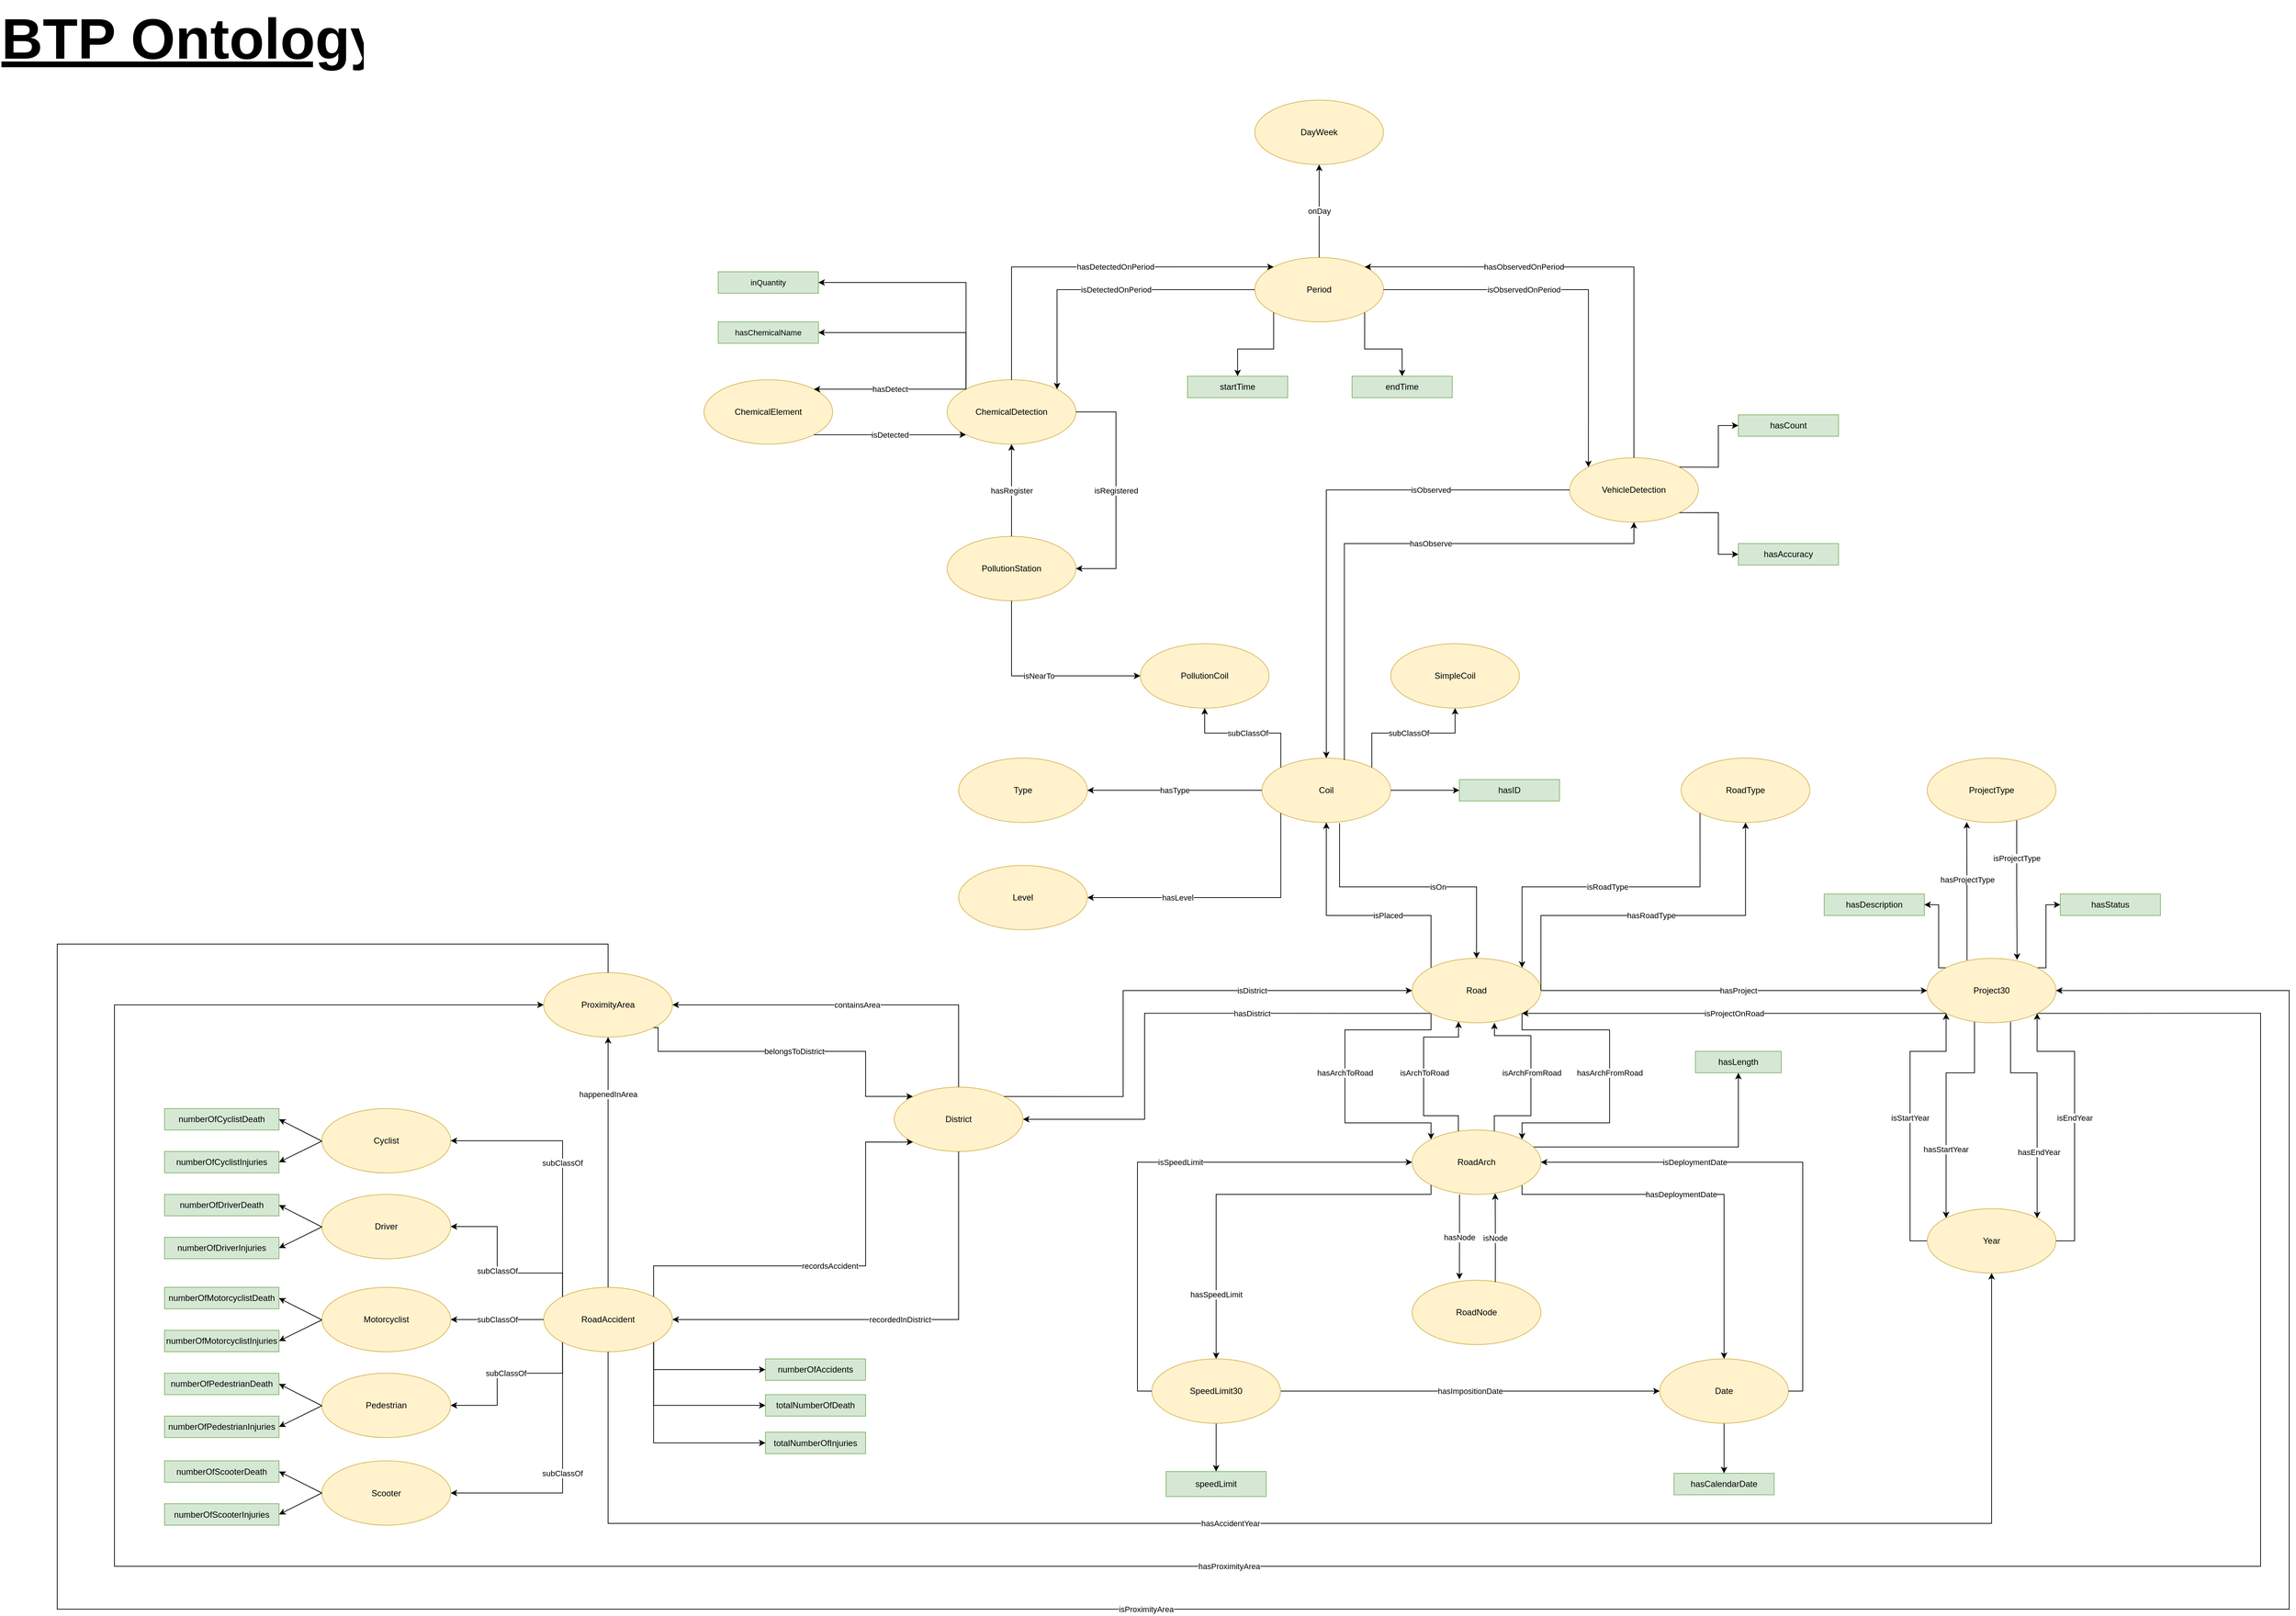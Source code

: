 <mxfile version="25.0.2">
  <diagram id="C5RBs43oDa-KdzZeNtuy" name="Page-1">
    <mxGraphModel dx="4072" dy="2605" grid="1" gridSize="10" guides="1" tooltips="1" connect="1" arrows="1" fold="1" page="1" pageScale="1" pageWidth="827" pageHeight="1169" math="0" shadow="0">
      <root>
        <mxCell id="WIyWlLk6GJQsqaUBKTNV-0" />
        <mxCell id="WIyWlLk6GJQsqaUBKTNV-1" parent="WIyWlLk6GJQsqaUBKTNV-0" />
        <mxCell id="YD-9-609h7HuIPEXH6Xw-1" value="hasDistrict" style="edgeStyle=orthogonalEdgeStyle;rounded=0;orthogonalLoop=1;jettySize=auto;html=1;entryX=1;entryY=0.5;entryDx=0;entryDy=0;exitX=0;exitY=1;exitDx=0;exitDy=0;" parent="WIyWlLk6GJQsqaUBKTNV-1" source="QVhbbQfxDJ9Yx0kp6-2R-0" target="YD-9-609h7HuIPEXH6Xw-0" edge="1">
          <mxGeometry x="-0.303" relative="1" as="geometry">
            <Array as="points">
              <mxPoint y="297" />
              <mxPoint y="445" />
            </Array>
            <mxPoint as="offset" />
          </mxGeometry>
        </mxCell>
        <mxCell id="42lQZNa5xMC4ZWkXNp76-3" value="hasProject" style="edgeStyle=orthogonalEdgeStyle;rounded=0;orthogonalLoop=1;jettySize=auto;html=1;entryX=0;entryY=0.5;entryDx=0;entryDy=0;" parent="WIyWlLk6GJQsqaUBKTNV-1" source="QVhbbQfxDJ9Yx0kp6-2R-0" target="YD-9-609h7HuIPEXH6Xw-2" edge="1">
          <mxGeometry x="0.022" relative="1" as="geometry">
            <Array as="points">
              <mxPoint x="1094" y="265" />
            </Array>
            <mxPoint as="offset" />
            <mxPoint x="1050" y="290" as="targetPoint" />
          </mxGeometry>
        </mxCell>
        <mxCell id="QVhbbQfxDJ9Yx0kp6-2R-0" value="Road" style="ellipse;whiteSpace=wrap;html=1;fillColor=#fff2cc;strokeColor=#d6b656;" parent="WIyWlLk6GJQsqaUBKTNV-1" vertex="1">
          <mxGeometry x="374" y="220" width="180" height="90" as="geometry" />
        </mxCell>
        <mxCell id="QVhbbQfxDJ9Yx0kp6-2R-4" value="hasNode" style="edgeStyle=orthogonalEdgeStyle;rounded=0;orthogonalLoop=1;jettySize=auto;html=1;exitX=0.368;exitY=1.001;exitDx=0;exitDy=0;exitPerimeter=0;entryX=0.367;entryY=-0.014;entryDx=0;entryDy=0;entryPerimeter=0;" parent="WIyWlLk6GJQsqaUBKTNV-1" source="QVhbbQfxDJ9Yx0kp6-2R-1" target="QVhbbQfxDJ9Yx0kp6-2R-2" edge="1">
          <mxGeometry relative="1" as="geometry" />
        </mxCell>
        <mxCell id="YD-9-609h7HuIPEXH6Xw-4" value="hasRoadType" style="edgeStyle=orthogonalEdgeStyle;rounded=0;orthogonalLoop=1;jettySize=auto;html=1;entryX=0.5;entryY=1;entryDx=0;entryDy=0;exitX=1;exitY=0.5;exitDx=0;exitDy=0;" parent="WIyWlLk6GJQsqaUBKTNV-1" source="QVhbbQfxDJ9Yx0kp6-2R-0" target="YD-9-609h7HuIPEXH6Xw-3" edge="1">
          <mxGeometry x="-0.006" relative="1" as="geometry">
            <mxPoint as="offset" />
            <mxPoint x="380" y="288" as="sourcePoint" />
            <Array as="points">
              <mxPoint x="554" y="160" />
              <mxPoint x="840" y="160" />
            </Array>
          </mxGeometry>
        </mxCell>
        <mxCell id="YD-9-609h7HuIPEXH6Xw-35" value="hasArchToRoad" style="edgeStyle=orthogonalEdgeStyle;rounded=0;orthogonalLoop=1;jettySize=auto;html=1;entryX=0;entryY=0;entryDx=0;entryDy=0;exitX=0;exitY=1;exitDx=0;exitDy=0;" parent="WIyWlLk6GJQsqaUBKTNV-1" source="QVhbbQfxDJ9Yx0kp6-2R-0" target="QVhbbQfxDJ9Yx0kp6-2R-1" edge="1">
          <mxGeometry x="-0.024" relative="1" as="geometry">
            <Array as="points">
              <mxPoint x="400" y="320" />
              <mxPoint x="280" y="320" />
              <mxPoint x="280" y="450" />
              <mxPoint x="400" y="450" />
            </Array>
            <mxPoint as="offset" />
            <mxPoint x="340" y="390" as="sourcePoint" />
          </mxGeometry>
        </mxCell>
        <mxCell id="YD-9-609h7HuIPEXH6Xw-36" value="hasArchFromRoad" style="edgeStyle=orthogonalEdgeStyle;rounded=0;orthogonalLoop=1;jettySize=auto;html=1;entryX=1;entryY=0;entryDx=0;entryDy=0;exitX=1;exitY=1;exitDx=0;exitDy=0;" parent="WIyWlLk6GJQsqaUBKTNV-1" source="QVhbbQfxDJ9Yx0kp6-2R-0" target="QVhbbQfxDJ9Yx0kp6-2R-1" edge="1">
          <mxGeometry x="-0.024" relative="1" as="geometry">
            <Array as="points">
              <mxPoint x="528" y="320" />
              <mxPoint x="650" y="320" />
              <mxPoint x="650" y="450" />
              <mxPoint x="528" y="450" />
            </Array>
            <mxPoint as="offset" />
            <mxPoint x="630" y="425" as="sourcePoint" />
          </mxGeometry>
        </mxCell>
        <mxCell id="8UH8jQIATSSK5zJPE66o-1" value="hasDeploymentDate" style="edgeStyle=orthogonalEdgeStyle;rounded=0;orthogonalLoop=1;jettySize=auto;html=1;exitX=1;exitY=1;exitDx=0;exitDy=0;entryX=0.5;entryY=0;entryDx=0;entryDy=0;" parent="WIyWlLk6GJQsqaUBKTNV-1" source="QVhbbQfxDJ9Yx0kp6-2R-1" target="YD-9-609h7HuIPEXH6Xw-22" edge="1">
          <mxGeometry x="-0.104" relative="1" as="geometry">
            <Array as="points">
              <mxPoint x="528" y="550" />
              <mxPoint x="810" y="550" />
            </Array>
            <mxPoint as="offset" />
          </mxGeometry>
        </mxCell>
        <mxCell id="QVhbbQfxDJ9Yx0kp6-2R-1" value="RoadArch" style="ellipse;whiteSpace=wrap;html=1;fillColor=#fff2cc;strokeColor=#d6b656;" parent="WIyWlLk6GJQsqaUBKTNV-1" vertex="1">
          <mxGeometry x="374" y="460" width="180" height="90" as="geometry" />
        </mxCell>
        <mxCell id="QVhbbQfxDJ9Yx0kp6-2R-2" value="RoadNode" style="ellipse;whiteSpace=wrap;html=1;fillColor=#fff2cc;strokeColor=#d6b656;" parent="WIyWlLk6GJQsqaUBKTNV-1" vertex="1">
          <mxGeometry x="374" y="670" width="180" height="90" as="geometry" />
        </mxCell>
        <mxCell id="QVhbbQfxDJ9Yx0kp6-2R-9" value="hasLength" style="whiteSpace=wrap;html=1;fillColor=#d5e8d4;strokeColor=#82b366;" parent="WIyWlLk6GJQsqaUBKTNV-1" vertex="1">
          <mxGeometry x="770" y="350" width="120" height="30" as="geometry" />
        </mxCell>
        <mxCell id="YD-9-609h7HuIPEXH6Xw-0" value="District" style="ellipse;whiteSpace=wrap;html=1;fillColor=#fff2cc;strokeColor=#d6b656;" parent="WIyWlLk6GJQsqaUBKTNV-1" vertex="1">
          <mxGeometry x="-350" y="400" width="180" height="90" as="geometry" />
        </mxCell>
        <mxCell id="YD-9-609h7HuIPEXH6Xw-11" value="" style="edgeStyle=orthogonalEdgeStyle;rounded=0;orthogonalLoop=1;jettySize=auto;html=1;exitX=0;exitY=0;exitDx=0;exitDy=0;entryX=1;entryY=0.5;entryDx=0;entryDy=0;" parent="WIyWlLk6GJQsqaUBKTNV-1" source="YD-9-609h7HuIPEXH6Xw-2" target="YD-9-609h7HuIPEXH6Xw-10" edge="1">
          <mxGeometry relative="1" as="geometry">
            <Array as="points">
              <mxPoint x="1110" y="233" />
              <mxPoint x="1110" y="145" />
            </Array>
          </mxGeometry>
        </mxCell>
        <mxCell id="YD-9-609h7HuIPEXH6Xw-18" value="hasProximityArea" style="edgeStyle=orthogonalEdgeStyle;rounded=0;orthogonalLoop=1;jettySize=auto;html=1;exitX=1;exitY=1;exitDx=0;exitDy=0;entryX=0;entryY=0.5;entryDx=0;entryDy=0;" parent="WIyWlLk6GJQsqaUBKTNV-1" source="YD-9-609h7HuIPEXH6Xw-2" target="dnGMem7ugePHwDDMQrrP-42" edge="1">
          <mxGeometry x="-0.076" relative="1" as="geometry">
            <mxPoint x="1334" y="320" as="targetPoint" />
            <Array as="points">
              <mxPoint x="1560" y="297" />
              <mxPoint x="1560" y="1070" />
              <mxPoint x="-1440" y="1070" />
              <mxPoint x="-1440" y="285" />
            </Array>
            <mxPoint as="offset" />
          </mxGeometry>
        </mxCell>
        <mxCell id="YD-9-609h7HuIPEXH6Xw-26" value="isStartYear" style="edgeStyle=orthogonalEdgeStyle;rounded=0;orthogonalLoop=1;jettySize=auto;html=1;exitX=0;exitY=0.5;exitDx=0;exitDy=0;entryX=0;entryY=1;entryDx=0;entryDy=0;" parent="WIyWlLk6GJQsqaUBKTNV-1" source="42lQZNa5xMC4ZWkXNp76-2" target="YD-9-609h7HuIPEXH6Xw-2" edge="1">
          <mxGeometry relative="1" as="geometry">
            <mxPoint as="offset" />
            <mxPoint x="1300" y="400" as="targetPoint" />
            <Array as="points">
              <mxPoint x="1070" y="615" />
              <mxPoint x="1070" y="350" />
              <mxPoint x="1120" y="350" />
            </Array>
          </mxGeometry>
        </mxCell>
        <mxCell id="8UH8jQIATSSK5zJPE66o-0" style="edgeStyle=orthogonalEdgeStyle;rounded=0;orthogonalLoop=1;jettySize=auto;html=1;exitX=1;exitY=0;exitDx=0;exitDy=0;entryX=0;entryY=0.5;entryDx=0;entryDy=0;" parent="WIyWlLk6GJQsqaUBKTNV-1" source="YD-9-609h7HuIPEXH6Xw-2" target="YD-9-609h7HuIPEXH6Xw-19" edge="1">
          <mxGeometry relative="1" as="geometry">
            <Array as="points">
              <mxPoint x="1260" y="233" />
              <mxPoint x="1260" y="145" />
            </Array>
          </mxGeometry>
        </mxCell>
        <mxCell id="YD-9-609h7HuIPEXH6Xw-2" value="Project30" style="ellipse;whiteSpace=wrap;html=1;fillColor=#fff2cc;strokeColor=#d6b656;" parent="WIyWlLk6GJQsqaUBKTNV-1" vertex="1">
          <mxGeometry x="1094" y="220" width="180" height="90" as="geometry" />
        </mxCell>
        <mxCell id="YD-9-609h7HuIPEXH6Xw-3" value="RoadType" style="ellipse;whiteSpace=wrap;html=1;fillColor=#fff2cc;strokeColor=#d6b656;" parent="WIyWlLk6GJQsqaUBKTNV-1" vertex="1">
          <mxGeometry x="750" y="-60" width="180" height="90" as="geometry" />
        </mxCell>
        <mxCell id="YD-9-609h7HuIPEXH6Xw-8" value="ProjectType" style="ellipse;whiteSpace=wrap;html=1;fillColor=#fff2cc;strokeColor=#d6b656;" parent="WIyWlLk6GJQsqaUBKTNV-1" vertex="1">
          <mxGeometry x="1094" y="-60" width="180" height="90" as="geometry" />
        </mxCell>
        <mxCell id="YD-9-609h7HuIPEXH6Xw-10" value="hasDescription" style="whiteSpace=wrap;html=1;fillColor=#d5e8d4;strokeColor=#82b366;" parent="WIyWlLk6GJQsqaUBKTNV-1" vertex="1">
          <mxGeometry x="950" y="130" width="140" height="30" as="geometry" />
        </mxCell>
        <mxCell id="YD-9-609h7HuIPEXH6Xw-19" value="hasStatus" style="whiteSpace=wrap;html=1;fillColor=#d5e8d4;strokeColor=#82b366;" parent="WIyWlLk6GJQsqaUBKTNV-1" vertex="1">
          <mxGeometry x="1280" y="130" width="140" height="30" as="geometry" />
        </mxCell>
        <mxCell id="42lQZNa5xMC4ZWkXNp76-1" style="edgeStyle=orthogonalEdgeStyle;rounded=0;orthogonalLoop=1;jettySize=auto;html=1;entryX=0.5;entryY=0;entryDx=0;entryDy=0;" parent="WIyWlLk6GJQsqaUBKTNV-1" source="YD-9-609h7HuIPEXH6Xw-22" target="42lQZNa5xMC4ZWkXNp76-0" edge="1">
          <mxGeometry relative="1" as="geometry" />
        </mxCell>
        <mxCell id="YD-9-609h7HuIPEXH6Xw-22" value="Date" style="ellipse;whiteSpace=wrap;html=1;fillColor=#fff2cc;strokeColor=#d6b656;" parent="WIyWlLk6GJQsqaUBKTNV-1" vertex="1">
          <mxGeometry x="720" y="780" width="180" height="90" as="geometry" />
        </mxCell>
        <mxCell id="YD-9-609h7HuIPEXH6Xw-24" value="hasStartYear" style="edgeStyle=orthogonalEdgeStyle;rounded=0;orthogonalLoop=1;jettySize=auto;html=1;exitX=0.367;exitY=0.986;exitDx=0;exitDy=0;entryX=0;entryY=0;entryDx=0;entryDy=0;exitPerimeter=0;" parent="WIyWlLk6GJQsqaUBKTNV-1" source="YD-9-609h7HuIPEXH6Xw-2" target="42lQZNa5xMC4ZWkXNp76-2" edge="1">
          <mxGeometry x="0.387" relative="1" as="geometry">
            <mxPoint as="offset" />
            <Array as="points">
              <mxPoint x="1160" y="380" />
              <mxPoint x="1120" y="380" />
            </Array>
          </mxGeometry>
        </mxCell>
        <mxCell id="YD-9-609h7HuIPEXH6Xw-43" value="hasImpositionDate" style="edgeStyle=orthogonalEdgeStyle;rounded=0;orthogonalLoop=1;jettySize=auto;html=1;" parent="WIyWlLk6GJQsqaUBKTNV-1" source="YD-9-609h7HuIPEXH6Xw-41" target="YD-9-609h7HuIPEXH6Xw-22" edge="1">
          <mxGeometry relative="1" as="geometry" />
        </mxCell>
        <mxCell id="YD-9-609h7HuIPEXH6Xw-45" value="" style="edgeStyle=orthogonalEdgeStyle;rounded=0;orthogonalLoop=1;jettySize=auto;html=1;" parent="WIyWlLk6GJQsqaUBKTNV-1" source="YD-9-609h7HuIPEXH6Xw-41" target="YD-9-609h7HuIPEXH6Xw-44" edge="1">
          <mxGeometry relative="1" as="geometry" />
        </mxCell>
        <mxCell id="YD-9-609h7HuIPEXH6Xw-41" value="SpeedLimit30" style="ellipse;whiteSpace=wrap;html=1;fillColor=#fff2cc;strokeColor=#d6b656;" parent="WIyWlLk6GJQsqaUBKTNV-1" vertex="1">
          <mxGeometry x="10" y="780" width="180" height="90" as="geometry" />
        </mxCell>
        <mxCell id="YD-9-609h7HuIPEXH6Xw-42" value="hasSpeedLimit" style="edgeStyle=orthogonalEdgeStyle;rounded=0;orthogonalLoop=1;jettySize=auto;html=1;entryX=0.5;entryY=0;entryDx=0;entryDy=0;exitX=0;exitY=1;exitDx=0;exitDy=0;" parent="WIyWlLk6GJQsqaUBKTNV-1" source="QVhbbQfxDJ9Yx0kp6-2R-1" target="YD-9-609h7HuIPEXH6Xw-41" edge="1">
          <mxGeometry x="0.669" relative="1" as="geometry">
            <Array as="points">
              <mxPoint x="400" y="550" />
              <mxPoint x="100" y="550" />
            </Array>
            <mxPoint as="offset" />
          </mxGeometry>
        </mxCell>
        <mxCell id="YD-9-609h7HuIPEXH6Xw-44" value="speedLimit" style="whiteSpace=wrap;html=1;fillColor=#d5e8d4;strokeColor=#82b366;" parent="WIyWlLk6GJQsqaUBKTNV-1" vertex="1">
          <mxGeometry x="30" y="937.5" width="140" height="35" as="geometry" />
        </mxCell>
        <mxCell id="42lQZNa5xMC4ZWkXNp76-0" value="hasCalendarDate" style="whiteSpace=wrap;html=1;fillColor=#d5e8d4;strokeColor=#82b366;" parent="WIyWlLk6GJQsqaUBKTNV-1" vertex="1">
          <mxGeometry x="740" y="940" width="140" height="30" as="geometry" />
        </mxCell>
        <mxCell id="42lQZNa5xMC4ZWkXNp76-2" value="Year" style="ellipse;whiteSpace=wrap;html=1;fillColor=#fff2cc;strokeColor=#d6b656;" parent="WIyWlLk6GJQsqaUBKTNV-1" vertex="1">
          <mxGeometry x="1094" y="570" width="180" height="90" as="geometry" />
        </mxCell>
        <mxCell id="dnGMem7ugePHwDDMQrrP-1" value="Coil" style="ellipse;whiteSpace=wrap;html=1;fillColor=#fff2cc;strokeColor=#d6b656;" parent="WIyWlLk6GJQsqaUBKTNV-1" vertex="1">
          <mxGeometry x="164" y="-60" width="180" height="90" as="geometry" />
        </mxCell>
        <mxCell id="dnGMem7ugePHwDDMQrrP-3" value="hasID" style="whiteSpace=wrap;html=1;fillColor=#d5e8d4;strokeColor=#82b366;" parent="WIyWlLk6GJQsqaUBKTNV-1" vertex="1">
          <mxGeometry x="440" y="-30" width="140" height="30" as="geometry" />
        </mxCell>
        <mxCell id="dnGMem7ugePHwDDMQrrP-4" value="Level" style="ellipse;whiteSpace=wrap;html=1;fillColor=#fff2cc;strokeColor=#d6b656;" parent="WIyWlLk6GJQsqaUBKTNV-1" vertex="1">
          <mxGeometry x="-260" y="90" width="180" height="90" as="geometry" />
        </mxCell>
        <mxCell id="dnGMem7ugePHwDDMQrrP-5" value="Type" style="ellipse;whiteSpace=wrap;html=1;fillColor=#fff2cc;strokeColor=#d6b656;" parent="WIyWlLk6GJQsqaUBKTNV-1" vertex="1">
          <mxGeometry x="-260" y="-60" width="180" height="90" as="geometry" />
        </mxCell>
        <mxCell id="dnGMem7ugePHwDDMQrrP-6" value="hasLevel" style="edgeStyle=orthogonalEdgeStyle;rounded=0;orthogonalLoop=1;jettySize=auto;html=1;exitX=0;exitY=1;exitDx=0;exitDy=0;entryX=1;entryY=0.5;entryDx=0;entryDy=0;" parent="WIyWlLk6GJQsqaUBKTNV-1" source="dnGMem7ugePHwDDMQrrP-1" target="dnGMem7ugePHwDDMQrrP-4" edge="1">
          <mxGeometry x="0.354" relative="1" as="geometry">
            <mxPoint x="424" y="120" as="sourcePoint" />
            <mxPoint x="174" y="210" as="targetPoint" />
            <Array as="points">
              <mxPoint x="190" y="135" />
            </Array>
            <mxPoint as="offset" />
          </mxGeometry>
        </mxCell>
        <mxCell id="dnGMem7ugePHwDDMQrrP-7" value="hasType" style="edgeStyle=orthogonalEdgeStyle;rounded=0;orthogonalLoop=1;jettySize=auto;html=1;entryX=1;entryY=0.5;entryDx=0;entryDy=0;exitX=0;exitY=0.5;exitDx=0;exitDy=0;" parent="WIyWlLk6GJQsqaUBKTNV-1" source="dnGMem7ugePHwDDMQrrP-1" target="dnGMem7ugePHwDDMQrrP-5" edge="1">
          <mxGeometry relative="1" as="geometry">
            <mxPoint x="454" y="-140" as="sourcePoint" />
            <mxPoint x="204" y="-50" as="targetPoint" />
          </mxGeometry>
        </mxCell>
        <mxCell id="dnGMem7ugePHwDDMQrrP-10" value="isPlaced" style="edgeStyle=orthogonalEdgeStyle;rounded=0;orthogonalLoop=1;jettySize=auto;html=1;exitX=0;exitY=0;exitDx=0;exitDy=0;entryX=0.5;entryY=1;entryDx=0;entryDy=0;" parent="WIyWlLk6GJQsqaUBKTNV-1" source="QVhbbQfxDJ9Yx0kp6-2R-0" target="dnGMem7ugePHwDDMQrrP-1" edge="1">
          <mxGeometry x="-0.235" relative="1" as="geometry">
            <mxPoint x="344" y="160" as="sourcePoint" />
            <mxPoint x="94" y="250" as="targetPoint" />
            <Array as="points">
              <mxPoint x="400" y="160" />
              <mxPoint x="254" y="160" />
            </Array>
            <mxPoint as="offset" />
          </mxGeometry>
        </mxCell>
        <mxCell id="dnGMem7ugePHwDDMQrrP-11" value="isOn" style="edgeStyle=orthogonalEdgeStyle;rounded=0;orthogonalLoop=1;jettySize=auto;html=1;exitX=0.603;exitY=1.011;exitDx=0;exitDy=0;exitPerimeter=0;entryX=0.5;entryY=0;entryDx=0;entryDy=0;" parent="WIyWlLk6GJQsqaUBKTNV-1" source="dnGMem7ugePHwDDMQrrP-1" target="QVhbbQfxDJ9Yx0kp6-2R-0" edge="1">
          <mxGeometry x="0.19" relative="1" as="geometry">
            <mxPoint x="593" y="110" as="sourcePoint" />
            <mxPoint x="374" y="180" as="targetPoint" />
            <Array as="points">
              <mxPoint x="272" y="120" />
              <mxPoint x="464" y="120" />
            </Array>
            <mxPoint as="offset" />
          </mxGeometry>
        </mxCell>
        <mxCell id="dnGMem7ugePHwDDMQrrP-12" value="PollutionCoil" style="ellipse;whiteSpace=wrap;html=1;fillColor=#fff2cc;strokeColor=#d6b656;" parent="WIyWlLk6GJQsqaUBKTNV-1" vertex="1">
          <mxGeometry x="-6" y="-220" width="180" height="90" as="geometry" />
        </mxCell>
        <mxCell id="dnGMem7ugePHwDDMQrrP-13" value="SimpleCoil" style="ellipse;whiteSpace=wrap;html=1;fillColor=#fff2cc;strokeColor=#d6b656;" parent="WIyWlLk6GJQsqaUBKTNV-1" vertex="1">
          <mxGeometry x="344" y="-220" width="180" height="90" as="geometry" />
        </mxCell>
        <mxCell id="dnGMem7ugePHwDDMQrrP-14" value="PollutionStation" style="ellipse;whiteSpace=wrap;html=1;fillColor=#fff2cc;strokeColor=#d6b656;" parent="WIyWlLk6GJQsqaUBKTNV-1" vertex="1">
          <mxGeometry x="-276" y="-370" width="180" height="90" as="geometry" />
        </mxCell>
        <mxCell id="dnGMem7ugePHwDDMQrrP-15" value="VehicleDetection" style="ellipse;whiteSpace=wrap;html=1;fillColor=#fff2cc;strokeColor=#d6b656;" parent="WIyWlLk6GJQsqaUBKTNV-1" vertex="1">
          <mxGeometry x="594" y="-480" width="180" height="90" as="geometry" />
        </mxCell>
        <mxCell id="dnGMem7ugePHwDDMQrrP-16" value="Period" style="ellipse;whiteSpace=wrap;html=1;fillColor=#fff2cc;strokeColor=#d6b656;" parent="WIyWlLk6GJQsqaUBKTNV-1" vertex="1">
          <mxGeometry x="154" y="-760" width="180" height="90" as="geometry" />
        </mxCell>
        <mxCell id="dnGMem7ugePHwDDMQrrP-17" value="ChemicalDetection" style="ellipse;whiteSpace=wrap;html=1;fillColor=#fff2cc;strokeColor=#d6b656;" parent="WIyWlLk6GJQsqaUBKTNV-1" vertex="1">
          <mxGeometry x="-276" y="-589" width="180" height="90" as="geometry" />
        </mxCell>
        <mxCell id="dnGMem7ugePHwDDMQrrP-18" value="subClassOf" style="edgeStyle=orthogonalEdgeStyle;rounded=0;orthogonalLoop=1;jettySize=auto;html=1;exitX=0;exitY=0;exitDx=0;exitDy=0;entryX=0.5;entryY=1;entryDx=0;entryDy=0;" parent="WIyWlLk6GJQsqaUBKTNV-1" source="dnGMem7ugePHwDDMQrrP-1" target="dnGMem7ugePHwDDMQrrP-12" edge="1">
          <mxGeometry relative="1" as="geometry">
            <mxPoint x="107" y="23" as="sourcePoint" />
            <mxPoint x="-39" y="-180" as="targetPoint" />
          </mxGeometry>
        </mxCell>
        <mxCell id="dnGMem7ugePHwDDMQrrP-19" value="subClassOf" style="edgeStyle=orthogonalEdgeStyle;rounded=0;orthogonalLoop=1;jettySize=auto;html=1;exitX=1;exitY=0;exitDx=0;exitDy=0;entryX=0.5;entryY=1;entryDx=0;entryDy=0;" parent="WIyWlLk6GJQsqaUBKTNV-1" source="dnGMem7ugePHwDDMQrrP-1" target="dnGMem7ugePHwDDMQrrP-13" edge="1">
          <mxGeometry relative="1" as="geometry">
            <mxPoint x="344" y="-117" as="sourcePoint" />
            <mxPoint x="238" y="-200" as="targetPoint" />
          </mxGeometry>
        </mxCell>
        <mxCell id="dnGMem7ugePHwDDMQrrP-20" value="isNearTo" style="edgeStyle=orthogonalEdgeStyle;rounded=0;orthogonalLoop=1;jettySize=auto;html=1;exitX=0.5;exitY=1;exitDx=0;exitDy=0;entryX=0;entryY=0.5;entryDx=0;entryDy=0;" parent="WIyWlLk6GJQsqaUBKTNV-1" source="dnGMem7ugePHwDDMQrrP-14" target="dnGMem7ugePHwDDMQrrP-12" edge="1">
          <mxGeometry relative="1" as="geometry">
            <mxPoint x="-110" y="-147" as="sourcePoint" />
            <mxPoint x="-216" y="-230" as="targetPoint" />
          </mxGeometry>
        </mxCell>
        <mxCell id="dnGMem7ugePHwDDMQrrP-21" value="hasRegister" style="edgeStyle=orthogonalEdgeStyle;rounded=0;orthogonalLoop=1;jettySize=auto;html=1;exitX=0.5;exitY=0;exitDx=0;exitDy=0;entryX=0.5;entryY=1;entryDx=0;entryDy=0;" parent="WIyWlLk6GJQsqaUBKTNV-1" source="dnGMem7ugePHwDDMQrrP-14" target="dnGMem7ugePHwDDMQrrP-17" edge="1">
          <mxGeometry relative="1" as="geometry">
            <mxPoint x="40" y="-390.48" as="sourcePoint" />
            <mxPoint x="-66" y="-473.48" as="targetPoint" />
          </mxGeometry>
        </mxCell>
        <mxCell id="dnGMem7ugePHwDDMQrrP-22" value="isRegistered" style="edgeStyle=orthogonalEdgeStyle;rounded=0;orthogonalLoop=1;jettySize=auto;html=1;exitX=1;exitY=0.5;exitDx=0;exitDy=0;entryX=1;entryY=0.5;entryDx=0;entryDy=0;" parent="WIyWlLk6GJQsqaUBKTNV-1" source="dnGMem7ugePHwDDMQrrP-17" target="dnGMem7ugePHwDDMQrrP-14" edge="1">
          <mxGeometry relative="1" as="geometry">
            <mxPoint x="50" y="-416" as="sourcePoint" />
            <mxPoint x="-56" y="-499" as="targetPoint" />
            <Array as="points">
              <mxPoint x="-40" y="-544" />
              <mxPoint x="-40" y="-325" />
            </Array>
          </mxGeometry>
        </mxCell>
        <mxCell id="dnGMem7ugePHwDDMQrrP-23" value="ChemicalElement" style="ellipse;whiteSpace=wrap;html=1;fillColor=#fff2cc;strokeColor=#d6b656;" parent="WIyWlLk6GJQsqaUBKTNV-1" vertex="1">
          <mxGeometry x="-616" y="-589" width="180" height="90" as="geometry" />
        </mxCell>
        <mxCell id="dnGMem7ugePHwDDMQrrP-24" value="DayWeek" style="ellipse;whiteSpace=wrap;html=1;fillColor=#fff2cc;strokeColor=#d6b656;" parent="WIyWlLk6GJQsqaUBKTNV-1" vertex="1">
          <mxGeometry x="154" y="-980" width="180" height="90" as="geometry" />
        </mxCell>
        <mxCell id="dnGMem7ugePHwDDMQrrP-25" value="onDay" style="edgeStyle=orthogonalEdgeStyle;rounded=0;orthogonalLoop=1;jettySize=auto;html=1;exitX=0.5;exitY=0;exitDx=0;exitDy=0;entryX=0.5;entryY=1;entryDx=0;entryDy=0;" parent="WIyWlLk6GJQsqaUBKTNV-1" source="dnGMem7ugePHwDDMQrrP-16" target="dnGMem7ugePHwDDMQrrP-24" edge="1">
          <mxGeometry relative="1" as="geometry">
            <mxPoint x="434" y="-810" as="sourcePoint" />
            <mxPoint x="434" y="-965" as="targetPoint" />
          </mxGeometry>
        </mxCell>
        <mxCell id="dnGMem7ugePHwDDMQrrP-26" value="hasDetect" style="edgeStyle=orthogonalEdgeStyle;rounded=0;orthogonalLoop=1;jettySize=auto;html=1;exitX=0;exitY=0;exitDx=0;exitDy=0;entryX=1;entryY=0;entryDx=0;entryDy=0;" parent="WIyWlLk6GJQsqaUBKTNV-1" source="dnGMem7ugePHwDDMQrrP-17" target="dnGMem7ugePHwDDMQrrP-23" edge="1">
          <mxGeometry relative="1" as="geometry">
            <mxPoint x="-216" y="-710" as="sourcePoint" />
            <mxPoint x="-216" y="-865" as="targetPoint" />
          </mxGeometry>
        </mxCell>
        <mxCell id="dnGMem7ugePHwDDMQrrP-27" value="isDetected" style="edgeStyle=orthogonalEdgeStyle;rounded=0;orthogonalLoop=1;jettySize=auto;html=1;exitX=1;exitY=1;exitDx=0;exitDy=0;entryX=0;entryY=1;entryDx=0;entryDy=0;" parent="WIyWlLk6GJQsqaUBKTNV-1" source="dnGMem7ugePHwDDMQrrP-23" target="dnGMem7ugePHwDDMQrrP-17" edge="1">
          <mxGeometry relative="1" as="geometry">
            <mxPoint x="-356" y="-480" as="sourcePoint" />
            <mxPoint x="-356" y="-635" as="targetPoint" />
          </mxGeometry>
        </mxCell>
        <mxCell id="dnGMem7ugePHwDDMQrrP-28" value="hasDetectedOnPeriod" style="edgeStyle=orthogonalEdgeStyle;rounded=0;orthogonalLoop=1;jettySize=auto;html=1;exitX=0.5;exitY=0;exitDx=0;exitDy=0;entryX=0;entryY=0;entryDx=0;entryDy=0;" parent="WIyWlLk6GJQsqaUBKTNV-1" source="dnGMem7ugePHwDDMQrrP-17" target="dnGMem7ugePHwDDMQrrP-16" edge="1">
          <mxGeometry x="0.16" relative="1" as="geometry">
            <mxPoint x="-66" y="-625" as="sourcePoint" />
            <mxPoint x="-66" y="-780" as="targetPoint" />
            <Array as="points">
              <mxPoint x="-186" y="-747" />
            </Array>
            <mxPoint x="-1" as="offset" />
          </mxGeometry>
        </mxCell>
        <mxCell id="dnGMem7ugePHwDDMQrrP-29" value="isDetectedOnPeriod" style="edgeStyle=orthogonalEdgeStyle;rounded=0;orthogonalLoop=1;jettySize=auto;html=1;exitX=0;exitY=0.5;exitDx=0;exitDy=0;entryX=1;entryY=0;entryDx=0;entryDy=0;" parent="WIyWlLk6GJQsqaUBKTNV-1" source="dnGMem7ugePHwDDMQrrP-16" target="dnGMem7ugePHwDDMQrrP-17" edge="1">
          <mxGeometry x="-0.066" relative="1" as="geometry">
            <mxPoint x="-6" y="-660" as="sourcePoint" />
            <mxPoint x="-6" y="-815" as="targetPoint" />
            <mxPoint as="offset" />
          </mxGeometry>
        </mxCell>
        <mxCell id="dnGMem7ugePHwDDMQrrP-30" value="hasObservedOnPeriod" style="edgeStyle=orthogonalEdgeStyle;rounded=0;orthogonalLoop=1;jettySize=auto;html=1;exitX=0.5;exitY=0;exitDx=0;exitDy=0;entryX=1;entryY=0;entryDx=0;entryDy=0;" parent="WIyWlLk6GJQsqaUBKTNV-1" source="dnGMem7ugePHwDDMQrrP-15" target="dnGMem7ugePHwDDMQrrP-16" edge="1">
          <mxGeometry x="0.309" relative="1" as="geometry">
            <mxPoint x="674" y="-525" as="sourcePoint" />
            <mxPoint x="674" y="-680" as="targetPoint" />
            <Array as="points">
              <mxPoint x="684" y="-747" />
            </Array>
            <mxPoint as="offset" />
          </mxGeometry>
        </mxCell>
        <mxCell id="dnGMem7ugePHwDDMQrrP-31" value="isObservedOnPeriod" style="edgeStyle=orthogonalEdgeStyle;rounded=0;orthogonalLoop=1;jettySize=auto;html=1;exitX=1;exitY=0.5;exitDx=0;exitDy=0;entryX=0;entryY=0;entryDx=0;entryDy=0;" parent="WIyWlLk6GJQsqaUBKTNV-1" source="dnGMem7ugePHwDDMQrrP-16" target="dnGMem7ugePHwDDMQrrP-15" edge="1">
          <mxGeometry x="-0.267" relative="1" as="geometry">
            <mxPoint x="474" y="-600" as="sourcePoint" />
            <mxPoint x="474" y="-755" as="targetPoint" />
            <mxPoint as="offset" />
          </mxGeometry>
        </mxCell>
        <mxCell id="dnGMem7ugePHwDDMQrrP-32" value="hasObserve" style="edgeStyle=orthogonalEdgeStyle;rounded=0;orthogonalLoop=1;jettySize=auto;html=1;exitX=0.64;exitY=0.029;exitDx=0;exitDy=0;exitPerimeter=0;entryX=0.5;entryY=1;entryDx=0;entryDy=0;" parent="WIyWlLk6GJQsqaUBKTNV-1" source="dnGMem7ugePHwDDMQrrP-1" target="dnGMem7ugePHwDDMQrrP-15" edge="1">
          <mxGeometry x="0.148" relative="1" as="geometry">
            <mxPoint x="280" y="-70" as="sourcePoint" />
            <mxPoint x="684" y="-350" as="targetPoint" />
            <mxPoint as="offset" />
            <Array as="points">
              <mxPoint x="279" y="-360" />
              <mxPoint x="684" y="-360" />
            </Array>
          </mxGeometry>
        </mxCell>
        <mxCell id="dnGMem7ugePHwDDMQrrP-33" value="isObserved" style="edgeStyle=orthogonalEdgeStyle;rounded=0;orthogonalLoop=1;jettySize=auto;html=1;exitX=0;exitY=0.5;exitDx=0;exitDy=0;entryX=0.5;entryY=0;entryDx=0;entryDy=0;" parent="WIyWlLk6GJQsqaUBKTNV-1" source="dnGMem7ugePHwDDMQrrP-15" target="dnGMem7ugePHwDDMQrrP-1" edge="1">
          <mxGeometry x="-0.457" relative="1" as="geometry">
            <mxPoint x="484" y="-370" as="sourcePoint" />
            <mxPoint x="484" y="-525" as="targetPoint" />
            <mxPoint as="offset" />
          </mxGeometry>
        </mxCell>
        <mxCell id="dnGMem7ugePHwDDMQrrP-34" value="hasAccuracy" style="whiteSpace=wrap;html=1;fillColor=#d5e8d4;strokeColor=#82b366;" parent="WIyWlLk6GJQsqaUBKTNV-1" vertex="1">
          <mxGeometry x="830" y="-360" width="140" height="30" as="geometry" />
        </mxCell>
        <mxCell id="dnGMem7ugePHwDDMQrrP-35" value="hasCount" style="whiteSpace=wrap;html=1;fillColor=#d5e8d4;strokeColor=#82b366;" parent="WIyWlLk6GJQsqaUBKTNV-1" vertex="1">
          <mxGeometry x="830" y="-540" width="140" height="30" as="geometry" />
        </mxCell>
        <mxCell id="dnGMem7ugePHwDDMQrrP-38" value="startTime" style="whiteSpace=wrap;html=1;fillColor=#d5e8d4;strokeColor=#82b366;" parent="WIyWlLk6GJQsqaUBKTNV-1" vertex="1">
          <mxGeometry x="60" y="-594" width="140" height="30" as="geometry" />
        </mxCell>
        <mxCell id="dnGMem7ugePHwDDMQrrP-39" value="endTime" style="whiteSpace=wrap;html=1;fillColor=#d5e8d4;strokeColor=#82b366;" parent="WIyWlLk6GJQsqaUBKTNV-1" vertex="1">
          <mxGeometry x="290" y="-594" width="140" height="30" as="geometry" />
        </mxCell>
        <mxCell id="dnGMem7ugePHwDDMQrrP-42" value="ProximityArea" style="ellipse;whiteSpace=wrap;html=1;fillColor=#fff2cc;strokeColor=#d6b656;" parent="WIyWlLk6GJQsqaUBKTNV-1" vertex="1">
          <mxGeometry x="-840" y="240" width="180" height="90" as="geometry" />
        </mxCell>
        <mxCell id="dnGMem7ugePHwDDMQrrP-43" value="RoadAccident" style="ellipse;whiteSpace=wrap;html=1;fillColor=#fff2cc;strokeColor=#d6b656;" parent="WIyWlLk6GJQsqaUBKTNV-1" vertex="1">
          <mxGeometry x="-840" y="680" width="180" height="90" as="geometry" />
        </mxCell>
        <mxCell id="dnGMem7ugePHwDDMQrrP-44" value="Driver" style="ellipse;whiteSpace=wrap;html=1;fillColor=#fff2cc;strokeColor=#d6b656;" parent="WIyWlLk6GJQsqaUBKTNV-1" vertex="1">
          <mxGeometry x="-1150" y="550" width="180" height="90" as="geometry" />
        </mxCell>
        <mxCell id="dnGMem7ugePHwDDMQrrP-45" value="Motorcyclist" style="ellipse;whiteSpace=wrap;html=1;fillColor=#fff2cc;strokeColor=#d6b656;" parent="WIyWlLk6GJQsqaUBKTNV-1" vertex="1">
          <mxGeometry x="-1150" y="680" width="180" height="90" as="geometry" />
        </mxCell>
        <mxCell id="dnGMem7ugePHwDDMQrrP-46" value="Pedestrian" style="ellipse;whiteSpace=wrap;html=1;fillColor=#fff2cc;strokeColor=#d6b656;" parent="WIyWlLk6GJQsqaUBKTNV-1" vertex="1">
          <mxGeometry x="-1150" y="800" width="180" height="90" as="geometry" />
        </mxCell>
        <mxCell id="dnGMem7ugePHwDDMQrrP-47" value="Scooter" style="ellipse;whiteSpace=wrap;html=1;fillColor=#fff2cc;strokeColor=#d6b656;" parent="WIyWlLk6GJQsqaUBKTNV-1" vertex="1">
          <mxGeometry x="-1150" y="922.5" width="180" height="90" as="geometry" />
        </mxCell>
        <mxCell id="dnGMem7ugePHwDDMQrrP-48" value="Cyclist" style="ellipse;whiteSpace=wrap;html=1;fillColor=#fff2cc;strokeColor=#d6b656;" parent="WIyWlLk6GJQsqaUBKTNV-1" vertex="1">
          <mxGeometry x="-1150" y="430" width="180" height="90" as="geometry" />
        </mxCell>
        <mxCell id="SAhxeZTdPmEhW_cUlzkI-0" value="subClassOf" style="edgeStyle=orthogonalEdgeStyle;rounded=0;orthogonalLoop=1;jettySize=auto;html=1;exitX=0;exitY=0;exitDx=0;exitDy=0;entryX=1;entryY=0.5;entryDx=0;entryDy=0;" parent="WIyWlLk6GJQsqaUBKTNV-1" source="dnGMem7ugePHwDDMQrrP-43" target="dnGMem7ugePHwDDMQrrP-48" edge="1">
          <mxGeometry relative="1" as="geometry">
            <mxPoint x="-830" y="530" as="sourcePoint" />
            <mxPoint x="-936" y="447" as="targetPoint" />
            <Array as="points">
              <mxPoint x="-814" y="475" />
            </Array>
          </mxGeometry>
        </mxCell>
        <mxCell id="SAhxeZTdPmEhW_cUlzkI-1" value="subClassOf" style="edgeStyle=orthogonalEdgeStyle;rounded=0;orthogonalLoop=1;jettySize=auto;html=1;exitX=0;exitY=0;exitDx=0;exitDy=0;entryX=1;entryY=0.5;entryDx=0;entryDy=0;" parent="WIyWlLk6GJQsqaUBKTNV-1" source="dnGMem7ugePHwDDMQrrP-43" target="dnGMem7ugePHwDDMQrrP-44" edge="1">
          <mxGeometry relative="1" as="geometry">
            <mxPoint x="-880" y="680" as="sourcePoint" />
            <mxPoint x="-986" y="597" as="targetPoint" />
            <Array as="points">
              <mxPoint x="-814" y="660" />
              <mxPoint x="-905" y="660" />
              <mxPoint x="-905" y="595" />
            </Array>
          </mxGeometry>
        </mxCell>
        <mxCell id="SAhxeZTdPmEhW_cUlzkI-2" value="subClassOf" style="edgeStyle=orthogonalEdgeStyle;rounded=0;orthogonalLoop=1;jettySize=auto;html=1;exitX=0;exitY=0.5;exitDx=0;exitDy=0;entryX=1;entryY=0.5;entryDx=0;entryDy=0;" parent="WIyWlLk6GJQsqaUBKTNV-1" source="dnGMem7ugePHwDDMQrrP-43" target="dnGMem7ugePHwDDMQrrP-45" edge="1">
          <mxGeometry relative="1" as="geometry">
            <mxPoint x="-840" y="830" as="sourcePoint" />
            <mxPoint x="-946" y="747" as="targetPoint" />
          </mxGeometry>
        </mxCell>
        <mxCell id="SAhxeZTdPmEhW_cUlzkI-3" value="subClassOf" style="edgeStyle=orthogonalEdgeStyle;rounded=0;orthogonalLoop=1;jettySize=auto;html=1;exitX=0;exitY=1;exitDx=0;exitDy=0;entryX=1;entryY=0.5;entryDx=0;entryDy=0;" parent="WIyWlLk6GJQsqaUBKTNV-1" source="dnGMem7ugePHwDDMQrrP-43" target="dnGMem7ugePHwDDMQrrP-46" edge="1">
          <mxGeometry relative="1" as="geometry">
            <mxPoint x="-820" y="840" as="sourcePoint" />
            <mxPoint x="-926" y="757" as="targetPoint" />
            <Array as="points">
              <mxPoint x="-814" y="800" />
              <mxPoint x="-905" y="800" />
              <mxPoint x="-905" y="845" />
            </Array>
          </mxGeometry>
        </mxCell>
        <mxCell id="SAhxeZTdPmEhW_cUlzkI-4" value="subClassOf" style="edgeStyle=orthogonalEdgeStyle;rounded=0;orthogonalLoop=1;jettySize=auto;html=1;exitX=0;exitY=1;exitDx=0;exitDy=0;entryX=1;entryY=0.5;entryDx=0;entryDy=0;" parent="WIyWlLk6GJQsqaUBKTNV-1" source="dnGMem7ugePHwDDMQrrP-43" target="dnGMem7ugePHwDDMQrrP-47" edge="1">
          <mxGeometry relative="1" as="geometry">
            <mxPoint x="-860" y="930" as="sourcePoint" />
            <mxPoint x="-966" y="847" as="targetPoint" />
            <Array as="points">
              <mxPoint x="-814" y="968" />
            </Array>
          </mxGeometry>
        </mxCell>
        <mxCell id="SAhxeZTdPmEhW_cUlzkI-5" value="recordedInDistrict" style="edgeStyle=orthogonalEdgeStyle;rounded=0;orthogonalLoop=1;jettySize=auto;html=1;exitX=0.5;exitY=1;exitDx=0;exitDy=0;entryX=1;entryY=0.5;entryDx=0;entryDy=0;" parent="WIyWlLk6GJQsqaUBKTNV-1" source="YD-9-609h7HuIPEXH6Xw-0" target="dnGMem7ugePHwDDMQrrP-43" edge="1">
          <mxGeometry relative="1" as="geometry">
            <mxPoint x="-470" y="660" as="sourcePoint" />
            <mxPoint x="-576" y="577" as="targetPoint" />
          </mxGeometry>
        </mxCell>
        <mxCell id="SAhxeZTdPmEhW_cUlzkI-6" value="recordsAccident" style="edgeStyle=orthogonalEdgeStyle;rounded=0;orthogonalLoop=1;jettySize=auto;html=1;exitX=1;exitY=0;exitDx=0;exitDy=0;entryX=0;entryY=1;entryDx=0;entryDy=0;" parent="WIyWlLk6GJQsqaUBKTNV-1" source="dnGMem7ugePHwDDMQrrP-43" target="YD-9-609h7HuIPEXH6Xw-0" edge="1">
          <mxGeometry relative="1" as="geometry">
            <mxPoint x="-420" y="590" as="sourcePoint" />
            <mxPoint x="-450" y="460" as="targetPoint" />
            <Array as="points">
              <mxPoint x="-686" y="650" />
              <mxPoint x="-390" y="650" />
              <mxPoint x="-390" y="477" />
            </Array>
          </mxGeometry>
        </mxCell>
        <mxCell id="SAhxeZTdPmEhW_cUlzkI-7" value="happenedInArea" style="edgeStyle=orthogonalEdgeStyle;rounded=0;orthogonalLoop=1;jettySize=auto;html=1;exitX=0.5;exitY=0;exitDx=0;exitDy=0;entryX=0.5;entryY=1;entryDx=0;entryDy=0;" parent="WIyWlLk6GJQsqaUBKTNV-1" source="dnGMem7ugePHwDDMQrrP-43" target="dnGMem7ugePHwDDMQrrP-42" edge="1">
          <mxGeometry x="0.543" relative="1" as="geometry">
            <mxPoint x="-630" y="460" as="sourcePoint" />
            <mxPoint x="-736" y="377" as="targetPoint" />
            <mxPoint as="offset" />
          </mxGeometry>
        </mxCell>
        <mxCell id="SAhxeZTdPmEhW_cUlzkI-8" value="belongsToDistrict" style="edgeStyle=orthogonalEdgeStyle;rounded=0;orthogonalLoop=1;jettySize=auto;html=1;exitX=1;exitY=1;exitDx=0;exitDy=0;" parent="WIyWlLk6GJQsqaUBKTNV-1" source="dnGMem7ugePHwDDMQrrP-42" edge="1">
          <mxGeometry relative="1" as="geometry">
            <mxPoint x="-520" y="370" as="sourcePoint" />
            <mxPoint x="-324" y="413" as="targetPoint" />
            <Array as="points">
              <mxPoint x="-680" y="317" />
              <mxPoint x="-680" y="350" />
              <mxPoint x="-390" y="350" />
              <mxPoint x="-390" y="413" />
            </Array>
          </mxGeometry>
        </mxCell>
        <mxCell id="SAhxeZTdPmEhW_cUlzkI-9" value="containsArea" style="edgeStyle=orthogonalEdgeStyle;rounded=0;orthogonalLoop=1;jettySize=auto;html=1;exitX=0.5;exitY=0;exitDx=0;exitDy=0;entryX=1;entryY=0.5;entryDx=0;entryDy=0;" parent="WIyWlLk6GJQsqaUBKTNV-1" source="YD-9-609h7HuIPEXH6Xw-0" target="dnGMem7ugePHwDDMQrrP-42" edge="1">
          <mxGeometry relative="1" as="geometry">
            <mxPoint x="-390" y="260" as="sourcePoint" />
            <mxPoint x="-496" y="177" as="targetPoint" />
          </mxGeometry>
        </mxCell>
        <mxCell id="SAhxeZTdPmEhW_cUlzkI-10" value="hasAccidentYear" style="edgeStyle=orthogonalEdgeStyle;rounded=0;orthogonalLoop=1;jettySize=auto;html=1;exitX=0.5;exitY=1;exitDx=0;exitDy=0;entryX=0.5;entryY=1;entryDx=0;entryDy=0;" parent="WIyWlLk6GJQsqaUBKTNV-1" source="dnGMem7ugePHwDDMQrrP-43" target="42lQZNa5xMC4ZWkXNp76-2" edge="1">
          <mxGeometry x="-0.12" relative="1" as="geometry">
            <mxPoint x="1214" y="990" as="sourcePoint" />
            <mxPoint x="1108" y="907" as="targetPoint" />
            <Array as="points">
              <mxPoint x="-750" y="1010" />
              <mxPoint x="1184" y="1010" />
            </Array>
            <mxPoint x="-1" as="offset" />
          </mxGeometry>
        </mxCell>
        <mxCell id="SAhxeZTdPmEhW_cUlzkI-12" value="&lt;span style=&quot;font-size: 11px; text-wrap: nowrap; background-color: rgb(213, 232, 212);&quot;&gt;hasChemicalName&lt;/span&gt;" style="whiteSpace=wrap;html=1;fillColor=#d5e8d4;strokeColor=#82b366;" parent="WIyWlLk6GJQsqaUBKTNV-1" vertex="1">
          <mxGeometry x="-596" y="-670" width="140" height="30" as="geometry" />
        </mxCell>
        <mxCell id="SAhxeZTdPmEhW_cUlzkI-13" value="&lt;span style=&quot;font-size: 11px; text-wrap: nowrap; background-color: rgb(213, 232, 212);&quot;&gt;inQuantity&lt;/span&gt;" style="whiteSpace=wrap;html=1;fillColor=#d5e8d4;strokeColor=#82b366;" parent="WIyWlLk6GJQsqaUBKTNV-1" vertex="1">
          <mxGeometry x="-596" y="-740" width="140" height="30" as="geometry" />
        </mxCell>
        <mxCell id="SAhxeZTdPmEhW_cUlzkI-20" value="numberOfAccidents" style="whiteSpace=wrap;html=1;fillColor=#d5e8d4;strokeColor=#82b366;" parent="WIyWlLk6GJQsqaUBKTNV-1" vertex="1">
          <mxGeometry x="-530" y="780" width="140" height="30" as="geometry" />
        </mxCell>
        <mxCell id="SAhxeZTdPmEhW_cUlzkI-21" value="totalNumberOfDeath" style="whiteSpace=wrap;html=1;fillColor=#d5e8d4;strokeColor=#82b366;" parent="WIyWlLk6GJQsqaUBKTNV-1" vertex="1">
          <mxGeometry x="-530" y="830" width="140" height="30" as="geometry" />
        </mxCell>
        <mxCell id="SAhxeZTdPmEhW_cUlzkI-22" value="totalNumberOfInjuries" style="whiteSpace=wrap;html=1;fillColor=#d5e8d4;strokeColor=#82b366;" parent="WIyWlLk6GJQsqaUBKTNV-1" vertex="1">
          <mxGeometry x="-530" y="882.5" width="140" height="30" as="geometry" />
        </mxCell>
        <mxCell id="SAhxeZTdPmEhW_cUlzkI-23" value="" style="edgeStyle=orthogonalEdgeStyle;rounded=0;orthogonalLoop=1;jettySize=auto;html=1;exitX=1;exitY=0.5;exitDx=0;exitDy=0;entryX=0;entryY=0.5;entryDx=0;entryDy=0;" parent="WIyWlLk6GJQsqaUBKTNV-1" source="dnGMem7ugePHwDDMQrrP-1" target="dnGMem7ugePHwDDMQrrP-3" edge="1">
          <mxGeometry relative="1" as="geometry">
            <mxPoint x="510" y="40" as="sourcePoint" />
            <mxPoint x="360" y="100" as="targetPoint" />
          </mxGeometry>
        </mxCell>
        <mxCell id="SAhxeZTdPmEhW_cUlzkI-26" value="" style="edgeStyle=orthogonalEdgeStyle;rounded=0;orthogonalLoop=1;jettySize=auto;html=1;exitX=0;exitY=0;exitDx=0;exitDy=0;entryX=1;entryY=0.5;entryDx=0;entryDy=0;" parent="WIyWlLk6GJQsqaUBKTNV-1" source="dnGMem7ugePHwDDMQrrP-17" target="SAhxeZTdPmEhW_cUlzkI-13" edge="1">
          <mxGeometry relative="1" as="geometry">
            <mxPoint x="-300" y="-730" as="sourcePoint" />
            <mxPoint x="-190" y="-730" as="targetPoint" />
            <Array as="points">
              <mxPoint x="-250" y="-725" />
            </Array>
          </mxGeometry>
        </mxCell>
        <mxCell id="SAhxeZTdPmEhW_cUlzkI-27" value="" style="edgeStyle=orthogonalEdgeStyle;rounded=0;orthogonalLoop=1;jettySize=auto;html=1;exitX=0;exitY=0;exitDx=0;exitDy=0;entryX=1;entryY=0.5;entryDx=0;entryDy=0;" parent="WIyWlLk6GJQsqaUBKTNV-1" source="dnGMem7ugePHwDDMQrrP-17" target="SAhxeZTdPmEhW_cUlzkI-12" edge="1">
          <mxGeometry relative="1" as="geometry">
            <mxPoint x="-340" y="-660" as="sourcePoint" />
            <mxPoint x="-230" y="-660" as="targetPoint" />
            <Array as="points">
              <mxPoint x="-250" y="-655" />
            </Array>
          </mxGeometry>
        </mxCell>
        <mxCell id="SAhxeZTdPmEhW_cUlzkI-28" value="" style="edgeStyle=orthogonalEdgeStyle;rounded=0;orthogonalLoop=1;jettySize=auto;html=1;exitX=1;exitY=1;exitDx=0;exitDy=0;entryX=0;entryY=0.5;entryDx=0;entryDy=0;" parent="WIyWlLk6GJQsqaUBKTNV-1" source="dnGMem7ugePHwDDMQrrP-43" target="SAhxeZTdPmEhW_cUlzkI-22" edge="1">
          <mxGeometry relative="1" as="geometry">
            <mxPoint x="-630" y="840" as="sourcePoint" />
            <mxPoint x="-520" y="840" as="targetPoint" />
            <Array as="points">
              <mxPoint x="-686" y="897" />
            </Array>
          </mxGeometry>
        </mxCell>
        <mxCell id="SAhxeZTdPmEhW_cUlzkI-29" value="" style="edgeStyle=orthogonalEdgeStyle;rounded=0;orthogonalLoop=1;jettySize=auto;html=1;exitX=1;exitY=1;exitDx=0;exitDy=0;entryX=0;entryY=0.5;entryDx=0;entryDy=0;" parent="WIyWlLk6GJQsqaUBKTNV-1" source="dnGMem7ugePHwDDMQrrP-43" target="SAhxeZTdPmEhW_cUlzkI-21" edge="1">
          <mxGeometry relative="1" as="geometry">
            <mxPoint x="-620" y="840" as="sourcePoint" />
            <mxPoint x="-510" y="840" as="targetPoint" />
            <Array as="points">
              <mxPoint x="-686" y="845" />
            </Array>
          </mxGeometry>
        </mxCell>
        <mxCell id="SAhxeZTdPmEhW_cUlzkI-30" value="" style="edgeStyle=orthogonalEdgeStyle;rounded=0;orthogonalLoop=1;jettySize=auto;html=1;exitX=1;exitY=1;exitDx=0;exitDy=0;entryX=0;entryY=0.5;entryDx=0;entryDy=0;" parent="WIyWlLk6GJQsqaUBKTNV-1" source="dnGMem7ugePHwDDMQrrP-43" target="SAhxeZTdPmEhW_cUlzkI-20" edge="1">
          <mxGeometry relative="1" as="geometry">
            <mxPoint x="-600" y="800" as="sourcePoint" />
            <mxPoint x="-490" y="800" as="targetPoint" />
            <Array as="points">
              <mxPoint x="-686" y="795" />
            </Array>
          </mxGeometry>
        </mxCell>
        <mxCell id="SAhxeZTdPmEhW_cUlzkI-31" value="" style="edgeStyle=orthogonalEdgeStyle;rounded=0;orthogonalLoop=1;jettySize=auto;html=1;exitX=1;exitY=0;exitDx=0;exitDy=0;entryX=0;entryY=0.5;entryDx=0;entryDy=0;" parent="WIyWlLk6GJQsqaUBKTNV-1" source="dnGMem7ugePHwDDMQrrP-15" target="dnGMem7ugePHwDDMQrrP-35" edge="1">
          <mxGeometry relative="1" as="geometry">
            <mxPoint x="850" y="-470" as="sourcePoint" />
            <mxPoint x="960" y="-470" as="targetPoint" />
          </mxGeometry>
        </mxCell>
        <mxCell id="SAhxeZTdPmEhW_cUlzkI-32" value="" style="edgeStyle=orthogonalEdgeStyle;rounded=0;orthogonalLoop=1;jettySize=auto;html=1;exitX=1;exitY=1;exitDx=0;exitDy=0;entryX=0;entryY=0.5;entryDx=0;entryDy=0;" parent="WIyWlLk6GJQsqaUBKTNV-1" source="dnGMem7ugePHwDDMQrrP-15" target="dnGMem7ugePHwDDMQrrP-34" edge="1">
          <mxGeometry relative="1" as="geometry">
            <mxPoint x="750" y="-340" as="sourcePoint" />
            <mxPoint x="860" y="-340" as="targetPoint" />
          </mxGeometry>
        </mxCell>
        <mxCell id="SAhxeZTdPmEhW_cUlzkI-33" value="" style="edgeStyle=orthogonalEdgeStyle;rounded=0;orthogonalLoop=1;jettySize=auto;html=1;exitX=0;exitY=1;exitDx=0;exitDy=0;entryX=0.5;entryY=0;entryDx=0;entryDy=0;" parent="WIyWlLk6GJQsqaUBKTNV-1" source="dnGMem7ugePHwDDMQrrP-16" target="dnGMem7ugePHwDDMQrrP-38" edge="1">
          <mxGeometry relative="1" as="geometry">
            <mxPoint x="180" y="-610" as="sourcePoint" />
            <mxPoint x="272" y="-668" as="targetPoint" />
          </mxGeometry>
        </mxCell>
        <mxCell id="SAhxeZTdPmEhW_cUlzkI-34" value="" style="edgeStyle=orthogonalEdgeStyle;rounded=0;orthogonalLoop=1;jettySize=auto;html=1;exitX=1;exitY=1;exitDx=0;exitDy=0;entryX=0.5;entryY=0;entryDx=0;entryDy=0;" parent="WIyWlLk6GJQsqaUBKTNV-1" source="dnGMem7ugePHwDDMQrrP-16" target="dnGMem7ugePHwDDMQrrP-39" edge="1">
          <mxGeometry relative="1" as="geometry">
            <mxPoint x="280" y="-620" as="sourcePoint" />
            <mxPoint x="372" y="-678" as="targetPoint" />
          </mxGeometry>
        </mxCell>
        <mxCell id="SAhxeZTdPmEhW_cUlzkI-35" value="numberOfScooterDeath" style="whiteSpace=wrap;html=1;fillColor=#d5e8d4;strokeColor=#82b366;" parent="WIyWlLk6GJQsqaUBKTNV-1" vertex="1">
          <mxGeometry x="-1370" y="922.5" width="160" height="30" as="geometry" />
        </mxCell>
        <mxCell id="SAhxeZTdPmEhW_cUlzkI-36" value="numberOfScooterInjuries" style="whiteSpace=wrap;html=1;fillColor=#d5e8d4;strokeColor=#82b366;" parent="WIyWlLk6GJQsqaUBKTNV-1" vertex="1">
          <mxGeometry x="-1370" y="982.5" width="160" height="30" as="geometry" />
        </mxCell>
        <mxCell id="SAhxeZTdPmEhW_cUlzkI-41" value="" style="endArrow=classic;html=1;rounded=0;exitX=0;exitY=0.5;exitDx=0;exitDy=0;entryX=1;entryY=0.5;entryDx=0;entryDy=0;" parent="WIyWlLk6GJQsqaUBKTNV-1" source="dnGMem7ugePHwDDMQrrP-47" target="SAhxeZTdPmEhW_cUlzkI-35" edge="1">
          <mxGeometry width="50" height="50" relative="1" as="geometry">
            <mxPoint x="-1180" y="980" as="sourcePoint" />
            <mxPoint x="-1130" y="930" as="targetPoint" />
          </mxGeometry>
        </mxCell>
        <mxCell id="SAhxeZTdPmEhW_cUlzkI-43" value="" style="endArrow=classic;html=1;rounded=0;exitX=0;exitY=0.5;exitDx=0;exitDy=0;entryX=1;entryY=0.5;entryDx=0;entryDy=0;" parent="WIyWlLk6GJQsqaUBKTNV-1" source="dnGMem7ugePHwDDMQrrP-47" target="SAhxeZTdPmEhW_cUlzkI-36" edge="1">
          <mxGeometry width="50" height="50" relative="1" as="geometry">
            <mxPoint x="-1170" y="980" as="sourcePoint" />
            <mxPoint x="-1230" y="940" as="targetPoint" />
          </mxGeometry>
        </mxCell>
        <mxCell id="SAhxeZTdPmEhW_cUlzkI-44" value="numberOfPedestrianDeath" style="whiteSpace=wrap;html=1;fillColor=#d5e8d4;strokeColor=#82b366;" parent="WIyWlLk6GJQsqaUBKTNV-1" vertex="1">
          <mxGeometry x="-1370" y="800" width="160" height="30" as="geometry" />
        </mxCell>
        <mxCell id="SAhxeZTdPmEhW_cUlzkI-45" value="numberOfPedestrianInjuries" style="whiteSpace=wrap;html=1;fillColor=#d5e8d4;strokeColor=#82b366;" parent="WIyWlLk6GJQsqaUBKTNV-1" vertex="1">
          <mxGeometry x="-1370" y="860" width="160" height="30" as="geometry" />
        </mxCell>
        <mxCell id="SAhxeZTdPmEhW_cUlzkI-46" value="" style="endArrow=classic;html=1;rounded=0;exitX=0;exitY=0.5;exitDx=0;exitDy=0;entryX=1;entryY=0.5;entryDx=0;entryDy=0;" parent="WIyWlLk6GJQsqaUBKTNV-1" target="SAhxeZTdPmEhW_cUlzkI-44" edge="1">
          <mxGeometry width="50" height="50" relative="1" as="geometry">
            <mxPoint x="-1150" y="845.5" as="sourcePoint" />
            <mxPoint x="-1130" y="807.5" as="targetPoint" />
          </mxGeometry>
        </mxCell>
        <mxCell id="SAhxeZTdPmEhW_cUlzkI-47" value="" style="endArrow=classic;html=1;rounded=0;exitX=0;exitY=0.5;exitDx=0;exitDy=0;entryX=1;entryY=0.5;entryDx=0;entryDy=0;" parent="WIyWlLk6GJQsqaUBKTNV-1" target="SAhxeZTdPmEhW_cUlzkI-45" edge="1">
          <mxGeometry width="50" height="50" relative="1" as="geometry">
            <mxPoint x="-1150" y="845.5" as="sourcePoint" />
            <mxPoint x="-1230" y="817.5" as="targetPoint" />
          </mxGeometry>
        </mxCell>
        <mxCell id="SAhxeZTdPmEhW_cUlzkI-48" value="numberOfMotorcyclistDeath" style="whiteSpace=wrap;html=1;fillColor=#d5e8d4;strokeColor=#82b366;" parent="WIyWlLk6GJQsqaUBKTNV-1" vertex="1">
          <mxGeometry x="-1370" y="680" width="160" height="30" as="geometry" />
        </mxCell>
        <mxCell id="SAhxeZTdPmEhW_cUlzkI-49" value="numberOfMotorcyclistInjuries" style="whiteSpace=wrap;html=1;fillColor=#d5e8d4;strokeColor=#82b366;" parent="WIyWlLk6GJQsqaUBKTNV-1" vertex="1">
          <mxGeometry x="-1370" y="740" width="160" height="30" as="geometry" />
        </mxCell>
        <mxCell id="SAhxeZTdPmEhW_cUlzkI-50" value="" style="endArrow=classic;html=1;rounded=0;exitX=0;exitY=0.5;exitDx=0;exitDy=0;entryX=1;entryY=0.5;entryDx=0;entryDy=0;" parent="WIyWlLk6GJQsqaUBKTNV-1" target="SAhxeZTdPmEhW_cUlzkI-48" edge="1">
          <mxGeometry width="50" height="50" relative="1" as="geometry">
            <mxPoint x="-1150" y="725.5" as="sourcePoint" />
            <mxPoint x="-1130" y="687.5" as="targetPoint" />
          </mxGeometry>
        </mxCell>
        <mxCell id="SAhxeZTdPmEhW_cUlzkI-51" value="" style="endArrow=classic;html=1;rounded=0;exitX=0;exitY=0.5;exitDx=0;exitDy=0;entryX=1;entryY=0.5;entryDx=0;entryDy=0;" parent="WIyWlLk6GJQsqaUBKTNV-1" target="SAhxeZTdPmEhW_cUlzkI-49" edge="1">
          <mxGeometry width="50" height="50" relative="1" as="geometry">
            <mxPoint x="-1150" y="725.5" as="sourcePoint" />
            <mxPoint x="-1230" y="697.5" as="targetPoint" />
          </mxGeometry>
        </mxCell>
        <mxCell id="SAhxeZTdPmEhW_cUlzkI-52" value="numberOfDriverDeath" style="whiteSpace=wrap;html=1;fillColor=#d5e8d4;strokeColor=#82b366;" parent="WIyWlLk6GJQsqaUBKTNV-1" vertex="1">
          <mxGeometry x="-1370" y="550" width="160" height="30" as="geometry" />
        </mxCell>
        <mxCell id="SAhxeZTdPmEhW_cUlzkI-53" value="numberOfDriverInjuries" style="whiteSpace=wrap;html=1;fillColor=#d5e8d4;strokeColor=#82b366;" parent="WIyWlLk6GJQsqaUBKTNV-1" vertex="1">
          <mxGeometry x="-1370" y="610" width="160" height="30" as="geometry" />
        </mxCell>
        <mxCell id="SAhxeZTdPmEhW_cUlzkI-54" value="" style="endArrow=classic;html=1;rounded=0;exitX=0;exitY=0.5;exitDx=0;exitDy=0;entryX=1;entryY=0.5;entryDx=0;entryDy=0;" parent="WIyWlLk6GJQsqaUBKTNV-1" target="SAhxeZTdPmEhW_cUlzkI-52" edge="1">
          <mxGeometry width="50" height="50" relative="1" as="geometry">
            <mxPoint x="-1150" y="595.5" as="sourcePoint" />
            <mxPoint x="-1130" y="557.5" as="targetPoint" />
          </mxGeometry>
        </mxCell>
        <mxCell id="SAhxeZTdPmEhW_cUlzkI-55" value="" style="endArrow=classic;html=1;rounded=0;exitX=0;exitY=0.5;exitDx=0;exitDy=0;entryX=1;entryY=0.5;entryDx=0;entryDy=0;" parent="WIyWlLk6GJQsqaUBKTNV-1" target="SAhxeZTdPmEhW_cUlzkI-53" edge="1">
          <mxGeometry width="50" height="50" relative="1" as="geometry">
            <mxPoint x="-1150" y="595.5" as="sourcePoint" />
            <mxPoint x="-1230" y="567.5" as="targetPoint" />
          </mxGeometry>
        </mxCell>
        <mxCell id="SAhxeZTdPmEhW_cUlzkI-56" value="numberOfCyclistDeath" style="whiteSpace=wrap;html=1;fillColor=#d5e8d4;strokeColor=#82b366;" parent="WIyWlLk6GJQsqaUBKTNV-1" vertex="1">
          <mxGeometry x="-1370" y="430" width="160" height="30" as="geometry" />
        </mxCell>
        <mxCell id="SAhxeZTdPmEhW_cUlzkI-57" value="numberOfCyclistInjuries" style="whiteSpace=wrap;html=1;fillColor=#d5e8d4;strokeColor=#82b366;" parent="WIyWlLk6GJQsqaUBKTNV-1" vertex="1">
          <mxGeometry x="-1370" y="490" width="160" height="30" as="geometry" />
        </mxCell>
        <mxCell id="SAhxeZTdPmEhW_cUlzkI-58" value="" style="endArrow=classic;html=1;rounded=0;exitX=0;exitY=0.5;exitDx=0;exitDy=0;entryX=1;entryY=0.5;entryDx=0;entryDy=0;" parent="WIyWlLk6GJQsqaUBKTNV-1" target="SAhxeZTdPmEhW_cUlzkI-56" edge="1">
          <mxGeometry width="50" height="50" relative="1" as="geometry">
            <mxPoint x="-1150" y="475.5" as="sourcePoint" />
            <mxPoint x="-1130" y="437.5" as="targetPoint" />
          </mxGeometry>
        </mxCell>
        <mxCell id="SAhxeZTdPmEhW_cUlzkI-59" value="" style="endArrow=classic;html=1;rounded=0;exitX=0;exitY=0.5;exitDx=0;exitDy=0;entryX=1;entryY=0.5;entryDx=0;entryDy=0;" parent="WIyWlLk6GJQsqaUBKTNV-1" target="SAhxeZTdPmEhW_cUlzkI-57" edge="1">
          <mxGeometry width="50" height="50" relative="1" as="geometry">
            <mxPoint x="-1150" y="475.5" as="sourcePoint" />
            <mxPoint x="-1230" y="447.5" as="targetPoint" />
          </mxGeometry>
        </mxCell>
        <mxCell id="SAhxeZTdPmEhW_cUlzkI-60" value="&lt;h1 style=&quot;margin-top: 0px;&quot;&gt;&lt;font style=&quot;font-size: 80px;&quot;&gt;&lt;u&gt;BTP Ontology&lt;/u&gt;&lt;/font&gt;&lt;/h1&gt;" style="text;html=1;whiteSpace=wrap;overflow=hidden;rounded=0;" parent="WIyWlLk6GJQsqaUBKTNV-1" vertex="1">
          <mxGeometry x="-1600" y="-1120" width="640" height="140" as="geometry" />
        </mxCell>
        <mxCell id="R8v_H8U9PWbI-9yVGPfV-0" value="hasProjectType" style="edgeStyle=orthogonalEdgeStyle;rounded=0;orthogonalLoop=1;jettySize=auto;html=1;exitX=0.309;exitY=0.029;exitDx=0;exitDy=0;entryX=0.307;entryY=0.993;entryDx=0;entryDy=0;exitPerimeter=0;entryPerimeter=0;" parent="WIyWlLk6GJQsqaUBKTNV-1" source="YD-9-609h7HuIPEXH6Xw-2" target="YD-9-609h7HuIPEXH6Xw-8" edge="1">
          <mxGeometry x="0.167" y="-1" relative="1" as="geometry">
            <Array as="points" />
            <mxPoint x="1030" y="130" as="sourcePoint" />
            <mxPoint x="1000" y="-30" as="targetPoint" />
            <mxPoint as="offset" />
          </mxGeometry>
        </mxCell>
        <mxCell id="4FeC4OMOb26CJQ-80beb-2" value="" style="endArrow=classic;html=1;rounded=0;exitX=0.359;exitY=0.019;exitDx=0;exitDy=0;exitPerimeter=0;entryX=0.36;entryY=0.982;entryDx=0;entryDy=0;entryPerimeter=0;edgeStyle=orthogonalEdgeStyle;" edge="1" parent="WIyWlLk6GJQsqaUBKTNV-1" source="QVhbbQfxDJ9Yx0kp6-2R-1" target="QVhbbQfxDJ9Yx0kp6-2R-0">
          <mxGeometry relative="1" as="geometry">
            <mxPoint x="490" y="420" as="sourcePoint" />
            <mxPoint x="590" y="420" as="targetPoint" />
            <Array as="points">
              <mxPoint x="439" y="440" />
              <mxPoint x="390" y="440" />
              <mxPoint x="390" y="330" />
              <mxPoint x="439" y="330" />
            </Array>
          </mxGeometry>
        </mxCell>
        <mxCell id="4FeC4OMOb26CJQ-80beb-3" value="isArchToRoad" style="edgeLabel;resizable=0;html=1;;align=center;verticalAlign=middle;" connectable="0" vertex="1" parent="4FeC4OMOb26CJQ-80beb-2">
          <mxGeometry relative="1" as="geometry">
            <mxPoint x="1" y="-5" as="offset" />
          </mxGeometry>
        </mxCell>
        <mxCell id="4FeC4OMOb26CJQ-80beb-6" value="" style="endArrow=classic;html=1;rounded=0;exitX=0.638;exitY=0.02;exitDx=0;exitDy=0;exitPerimeter=0;edgeStyle=orthogonalEdgeStyle;" edge="1" parent="WIyWlLk6GJQsqaUBKTNV-1" source="QVhbbQfxDJ9Yx0kp6-2R-1">
          <mxGeometry relative="1" as="geometry">
            <mxPoint x="489" y="430" as="sourcePoint" />
            <mxPoint x="489" y="310" as="targetPoint" />
            <Array as="points">
              <mxPoint x="489" y="440" />
              <mxPoint x="540" y="440" />
              <mxPoint x="540" y="328" />
              <mxPoint x="489" y="328" />
            </Array>
          </mxGeometry>
        </mxCell>
        <mxCell id="4FeC4OMOb26CJQ-80beb-7" value="isArchFromRoad" style="edgeLabel;resizable=0;html=1;;align=center;verticalAlign=middle;" connectable="0" vertex="1" parent="4FeC4OMOb26CJQ-80beb-6">
          <mxGeometry relative="1" as="geometry">
            <mxPoint x="1" y="-6" as="offset" />
          </mxGeometry>
        </mxCell>
        <mxCell id="4FeC4OMOb26CJQ-80beb-12" value="" style="endArrow=classic;html=1;rounded=0;edgeStyle=orthogonalEdgeStyle;exitX=1;exitY=0.5;exitDx=0;exitDy=0;entryX=1;entryY=0.5;entryDx=0;entryDy=0;" edge="1" parent="WIyWlLk6GJQsqaUBKTNV-1" source="YD-9-609h7HuIPEXH6Xw-22" target="QVhbbQfxDJ9Yx0kp6-2R-1">
          <mxGeometry relative="1" as="geometry">
            <mxPoint x="670" y="680" as="sourcePoint" />
            <mxPoint x="840" y="550" as="targetPoint" />
            <Array as="points">
              <mxPoint x="920" y="825" />
              <mxPoint x="920" y="505" />
            </Array>
          </mxGeometry>
        </mxCell>
        <mxCell id="4FeC4OMOb26CJQ-80beb-13" value="isDeploymentDate" style="edgeLabel;resizable=0;html=1;;align=center;verticalAlign=middle;" connectable="0" vertex="1" parent="4FeC4OMOb26CJQ-80beb-12">
          <mxGeometry relative="1" as="geometry">
            <mxPoint x="-138" as="offset" />
          </mxGeometry>
        </mxCell>
        <mxCell id="4FeC4OMOb26CJQ-80beb-16" value="" style="endArrow=classic;html=1;rounded=0;edgeStyle=orthogonalEdgeStyle;exitX=1;exitY=0;exitDx=0;exitDy=0;entryX=0;entryY=0.5;entryDx=0;entryDy=0;" edge="1" parent="WIyWlLk6GJQsqaUBKTNV-1" source="YD-9-609h7HuIPEXH6Xw-0" target="QVhbbQfxDJ9Yx0kp6-2R-0">
          <mxGeometry relative="1" as="geometry">
            <mxPoint x="50" y="260" as="sourcePoint" />
            <mxPoint x="330" y="250" as="targetPoint" />
            <Array as="points">
              <mxPoint x="-30" y="413" />
              <mxPoint x="-30" y="265" />
            </Array>
          </mxGeometry>
        </mxCell>
        <mxCell id="4FeC4OMOb26CJQ-80beb-17" value="isDistrict" style="edgeLabel;resizable=0;html=1;;align=center;verticalAlign=middle;" connectable="0" vertex="1" parent="4FeC4OMOb26CJQ-80beb-16">
          <mxGeometry relative="1" as="geometry">
            <mxPoint x="135" as="offset" />
          </mxGeometry>
        </mxCell>
        <mxCell id="4FeC4OMOb26CJQ-80beb-18" value="isNode" style="edgeStyle=orthogonalEdgeStyle;rounded=0;orthogonalLoop=1;jettySize=auto;html=1;exitX=0.646;exitY=0.029;exitDx=0;exitDy=0;exitPerimeter=0;entryX=0.645;entryY=0.984;entryDx=0;entryDy=0;entryPerimeter=0;" edge="1" parent="WIyWlLk6GJQsqaUBKTNV-1" source="QVhbbQfxDJ9Yx0kp6-2R-2" target="QVhbbQfxDJ9Yx0kp6-2R-1">
          <mxGeometry relative="1" as="geometry">
            <mxPoint x="560" y="620" as="sourcePoint" />
            <mxPoint x="510" y="560" as="targetPoint" />
            <Array as="points" />
          </mxGeometry>
        </mxCell>
        <mxCell id="4FeC4OMOb26CJQ-80beb-21" value="" style="endArrow=classic;html=1;rounded=0;exitX=0;exitY=1;exitDx=0;exitDy=0;entryX=1;entryY=1;entryDx=0;entryDy=0;edgeStyle=orthogonalEdgeStyle;" edge="1" parent="WIyWlLk6GJQsqaUBKTNV-1" source="YD-9-609h7HuIPEXH6Xw-2" target="QVhbbQfxDJ9Yx0kp6-2R-0">
          <mxGeometry relative="1" as="geometry">
            <mxPoint x="760" y="300" as="sourcePoint" />
            <mxPoint x="860" y="300" as="targetPoint" />
          </mxGeometry>
        </mxCell>
        <mxCell id="4FeC4OMOb26CJQ-80beb-22" value="isProjectOnRoad" style="edgeLabel;resizable=0;html=1;;align=center;verticalAlign=middle;" connectable="0" vertex="1" parent="4FeC4OMOb26CJQ-80beb-21">
          <mxGeometry relative="1" as="geometry" />
        </mxCell>
        <mxCell id="4FeC4OMOb26CJQ-80beb-24" value="" style="endArrow=classic;html=1;rounded=0;exitX=0.695;exitY=0.967;exitDx=0;exitDy=0;exitPerimeter=0;entryX=0.698;entryY=0.024;entryDx=0;entryDy=0;entryPerimeter=0;edgeStyle=orthogonalEdgeStyle;" edge="1" parent="WIyWlLk6GJQsqaUBKTNV-1" source="YD-9-609h7HuIPEXH6Xw-8" target="YD-9-609h7HuIPEXH6Xw-2">
          <mxGeometry relative="1" as="geometry">
            <mxPoint x="1230" y="130" as="sourcePoint" />
            <mxPoint x="1330" y="130" as="targetPoint" />
          </mxGeometry>
        </mxCell>
        <mxCell id="4FeC4OMOb26CJQ-80beb-25" value="isProjectType" style="edgeLabel;resizable=0;html=1;;align=center;verticalAlign=middle;" connectable="0" vertex="1" parent="4FeC4OMOb26CJQ-80beb-24">
          <mxGeometry relative="1" as="geometry">
            <mxPoint y="-45" as="offset" />
          </mxGeometry>
        </mxCell>
        <mxCell id="4FeC4OMOb26CJQ-80beb-26" value="" style="endArrow=classic;html=1;rounded=0;edgeStyle=orthogonalEdgeStyle;exitX=0.5;exitY=0;exitDx=0;exitDy=0;entryX=1;entryY=0.5;entryDx=0;entryDy=0;" edge="1" parent="WIyWlLk6GJQsqaUBKTNV-1" source="dnGMem7ugePHwDDMQrrP-42" target="YD-9-609h7HuIPEXH6Xw-2">
          <mxGeometry relative="1" as="geometry">
            <mxPoint x="-880" y="270" as="sourcePoint" />
            <mxPoint x="1354.444" y="210" as="targetPoint" />
            <Array as="points">
              <mxPoint x="-750" y="200" />
              <mxPoint x="-1520" y="200" />
              <mxPoint x="-1520" y="1130" />
              <mxPoint x="1600" y="1130" />
              <mxPoint x="1600" y="265" />
            </Array>
          </mxGeometry>
        </mxCell>
        <mxCell id="4FeC4OMOb26CJQ-80beb-27" value="isProximityArea" style="edgeLabel;resizable=0;html=1;;align=center;verticalAlign=middle;" connectable="0" vertex="1" parent="4FeC4OMOb26CJQ-80beb-26">
          <mxGeometry relative="1" as="geometry">
            <mxPoint x="236" as="offset" />
          </mxGeometry>
        </mxCell>
        <mxCell id="4FeC4OMOb26CJQ-80beb-28" value="" style="endArrow=classic;html=1;rounded=0;edgeStyle=orthogonalEdgeStyle;exitX=0;exitY=1;exitDx=0;exitDy=0;entryX=1;entryY=0;entryDx=0;entryDy=0;" edge="1" parent="WIyWlLk6GJQsqaUBKTNV-1" source="YD-9-609h7HuIPEXH6Xw-3" target="QVhbbQfxDJ9Yx0kp6-2R-0">
          <mxGeometry relative="1" as="geometry">
            <mxPoint x="554" y="70" as="sourcePoint" />
            <mxPoint x="654" y="70" as="targetPoint" />
            <Array as="points">
              <mxPoint x="776" y="120" />
              <mxPoint x="528" y="120" />
            </Array>
          </mxGeometry>
        </mxCell>
        <mxCell id="4FeC4OMOb26CJQ-80beb-29" value="isRoadType" style="edgeLabel;resizable=0;html=1;;align=center;verticalAlign=middle;" connectable="0" vertex="1" parent="4FeC4OMOb26CJQ-80beb-28">
          <mxGeometry relative="1" as="geometry" />
        </mxCell>
        <mxCell id="4FeC4OMOb26CJQ-80beb-32" value="" style="endArrow=classic;html=1;rounded=0;entryX=0.5;entryY=1;entryDx=0;entryDy=0;edgeStyle=orthogonalEdgeStyle;exitX=0.944;exitY=0.264;exitDx=0;exitDy=0;exitPerimeter=0;" edge="1" parent="WIyWlLk6GJQsqaUBKTNV-1" source="QVhbbQfxDJ9Yx0kp6-2R-1" target="QVhbbQfxDJ9Yx0kp6-2R-9">
          <mxGeometry width="50" height="50" relative="1" as="geometry">
            <mxPoint x="560" y="450" as="sourcePoint" />
            <mxPoint x="360" y="470" as="targetPoint" />
          </mxGeometry>
        </mxCell>
        <mxCell id="4FeC4OMOb26CJQ-80beb-33" value="" style="endArrow=classic;html=1;rounded=0;edgeStyle=orthogonalEdgeStyle;exitX=0;exitY=0.5;exitDx=0;exitDy=0;entryX=0;entryY=0.5;entryDx=0;entryDy=0;" edge="1" parent="WIyWlLk6GJQsqaUBKTNV-1" source="YD-9-609h7HuIPEXH6Xw-41" target="QVhbbQfxDJ9Yx0kp6-2R-1">
          <mxGeometry relative="1" as="geometry">
            <mxPoint x="250" y="670" as="sourcePoint" />
            <mxPoint x="350" y="670" as="targetPoint" />
            <Array as="points">
              <mxPoint x="-10" y="825" />
              <mxPoint x="-10" y="505" />
            </Array>
          </mxGeometry>
        </mxCell>
        <mxCell id="4FeC4OMOb26CJQ-80beb-34" value="isSpeedLimit" style="edgeLabel;resizable=0;html=1;;align=center;verticalAlign=middle;" connectable="0" vertex="1" parent="4FeC4OMOb26CJQ-80beb-33">
          <mxGeometry relative="1" as="geometry">
            <mxPoint x="38" as="offset" />
          </mxGeometry>
        </mxCell>
        <mxCell id="4FeC4OMOb26CJQ-80beb-35" value="" style="endArrow=classic;html=1;rounded=0;edgeStyle=orthogonalEdgeStyle;exitX=1;exitY=0.5;exitDx=0;exitDy=0;entryX=1;entryY=1;entryDx=0;entryDy=0;" edge="1" parent="WIyWlLk6GJQsqaUBKTNV-1" source="42lQZNa5xMC4ZWkXNp76-2" target="YD-9-609h7HuIPEXH6Xw-2">
          <mxGeometry relative="1" as="geometry">
            <mxPoint x="1320" y="590" as="sourcePoint" />
            <mxPoint x="1330" y="430" as="targetPoint" />
            <Array as="points">
              <mxPoint x="1300" y="615" />
              <mxPoint x="1300" y="350" />
              <mxPoint x="1248" y="350" />
            </Array>
          </mxGeometry>
        </mxCell>
        <mxCell id="4FeC4OMOb26CJQ-80beb-36" value="isEndYear" style="edgeLabel;resizable=0;html=1;;align=center;verticalAlign=middle;" connectable="0" vertex="1" parent="4FeC4OMOb26CJQ-80beb-35">
          <mxGeometry relative="1" as="geometry" />
        </mxCell>
        <mxCell id="4FeC4OMOb26CJQ-80beb-37" value="" style="endArrow=classic;html=1;rounded=0;edgeStyle=orthogonalEdgeStyle;exitX=0.647;exitY=0.986;exitDx=0;exitDy=0;exitPerimeter=0;entryX=1;entryY=0;entryDx=0;entryDy=0;" edge="1" parent="WIyWlLk6GJQsqaUBKTNV-1" source="YD-9-609h7HuIPEXH6Xw-2" target="42lQZNa5xMC4ZWkXNp76-2">
          <mxGeometry relative="1" as="geometry">
            <mxPoint x="1130" y="450" as="sourcePoint" />
            <mxPoint x="1230" y="450" as="targetPoint" />
            <Array as="points">
              <mxPoint x="1211" y="380" />
              <mxPoint x="1248" y="380" />
            </Array>
          </mxGeometry>
        </mxCell>
        <mxCell id="4FeC4OMOb26CJQ-80beb-38" value="hasEndYear" style="edgeLabel;resizable=0;html=1;;align=center;verticalAlign=middle;" connectable="0" vertex="1" parent="4FeC4OMOb26CJQ-80beb-37">
          <mxGeometry relative="1" as="geometry">
            <mxPoint x="2" y="63" as="offset" />
          </mxGeometry>
        </mxCell>
      </root>
    </mxGraphModel>
  </diagram>
</mxfile>
